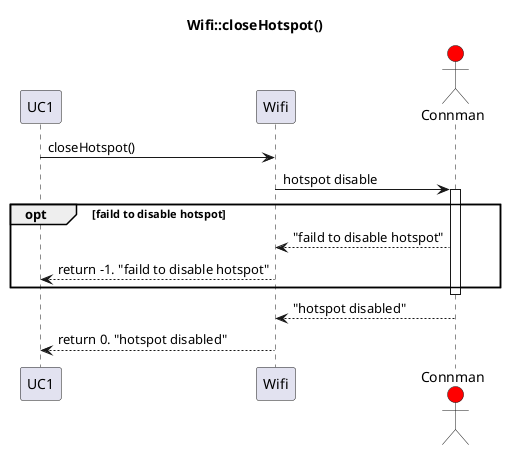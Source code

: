 @startuml
title Wifi::closeHotspot()
participant UC1
participant Wifi
actor Connman #red

UC1 -> Wifi : closeHotspot()
Wifi -> Connman : hotspot disable
activate Connman
opt faild to disable hotspot
    Connman --> Wifi : "faild to disable hotspot"
    Wifi --> UC1 : return -1. "faild to disable hotspot"
end
deactivate Connman
Connman --> Wifi : "hotspot disabled"
Wifi --> UC1 : return 0. "hotspot disabled"


@enduml